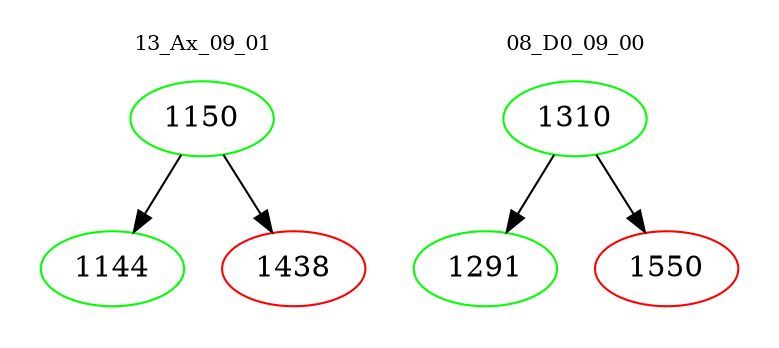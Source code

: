 digraph{
subgraph cluster_0 {
color = white
label = "13_Ax_09_01";
fontsize=10;
T0_1150 [label="1150", color="green"]
T0_1150 -> T0_1144 [color="black"]
T0_1144 [label="1144", color="green"]
T0_1150 -> T0_1438 [color="black"]
T0_1438 [label="1438", color="red"]
}
subgraph cluster_1 {
color = white
label = "08_D0_09_00";
fontsize=10;
T1_1310 [label="1310", color="green"]
T1_1310 -> T1_1291 [color="black"]
T1_1291 [label="1291", color="green"]
T1_1310 -> T1_1550 [color="black"]
T1_1550 [label="1550", color="red"]
}
}
